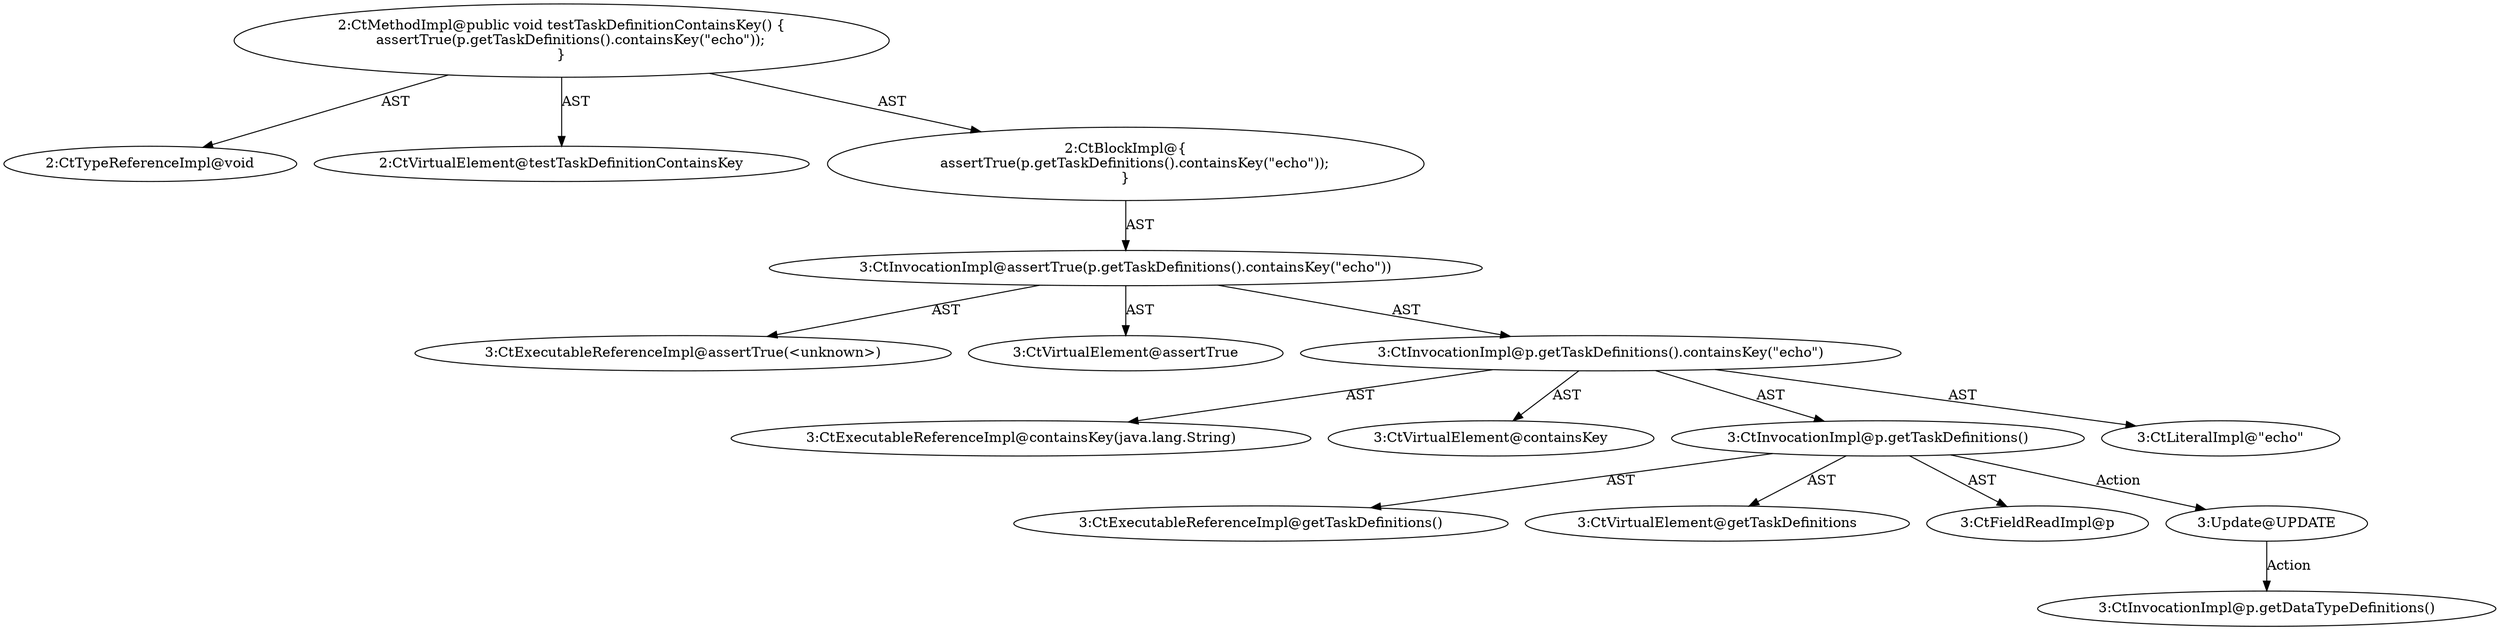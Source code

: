 digraph "testTaskDefinitionContainsKey#?" {
0 [label="2:CtTypeReferenceImpl@void" shape=ellipse]
1 [label="2:CtVirtualElement@testTaskDefinitionContainsKey" shape=ellipse]
2 [label="3:CtExecutableReferenceImpl@assertTrue(<unknown>)" shape=ellipse]
3 [label="3:CtVirtualElement@assertTrue" shape=ellipse]
4 [label="3:CtExecutableReferenceImpl@containsKey(java.lang.String)" shape=ellipse]
5 [label="3:CtVirtualElement@containsKey" shape=ellipse]
6 [label="3:CtExecutableReferenceImpl@getTaskDefinitions()" shape=ellipse]
7 [label="3:CtVirtualElement@getTaskDefinitions" shape=ellipse]
8 [label="3:CtFieldReadImpl@p" shape=ellipse]
9 [label="3:CtInvocationImpl@p.getTaskDefinitions()" shape=ellipse]
10 [label="3:CtLiteralImpl@\"echo\"" shape=ellipse]
11 [label="3:CtInvocationImpl@p.getTaskDefinitions().containsKey(\"echo\")" shape=ellipse]
12 [label="3:CtInvocationImpl@assertTrue(p.getTaskDefinitions().containsKey(\"echo\"))" shape=ellipse]
13 [label="2:CtBlockImpl@\{
    assertTrue(p.getTaskDefinitions().containsKey(\"echo\"));
\}" shape=ellipse]
14 [label="2:CtMethodImpl@public void testTaskDefinitionContainsKey() \{
    assertTrue(p.getTaskDefinitions().containsKey(\"echo\"));
\}" shape=ellipse]
15 [label="3:Update@UPDATE" shape=ellipse]
16 [label="3:CtInvocationImpl@p.getDataTypeDefinitions()" shape=ellipse]
9 -> 7 [label="AST"];
9 -> 8 [label="AST"];
9 -> 6 [label="AST"];
9 -> 15 [label="Action"];
11 -> 5 [label="AST"];
11 -> 9 [label="AST"];
11 -> 4 [label="AST"];
11 -> 10 [label="AST"];
12 -> 3 [label="AST"];
12 -> 2 [label="AST"];
12 -> 11 [label="AST"];
13 -> 12 [label="AST"];
14 -> 1 [label="AST"];
14 -> 0 [label="AST"];
14 -> 13 [label="AST"];
15 -> 16 [label="Action"];
}